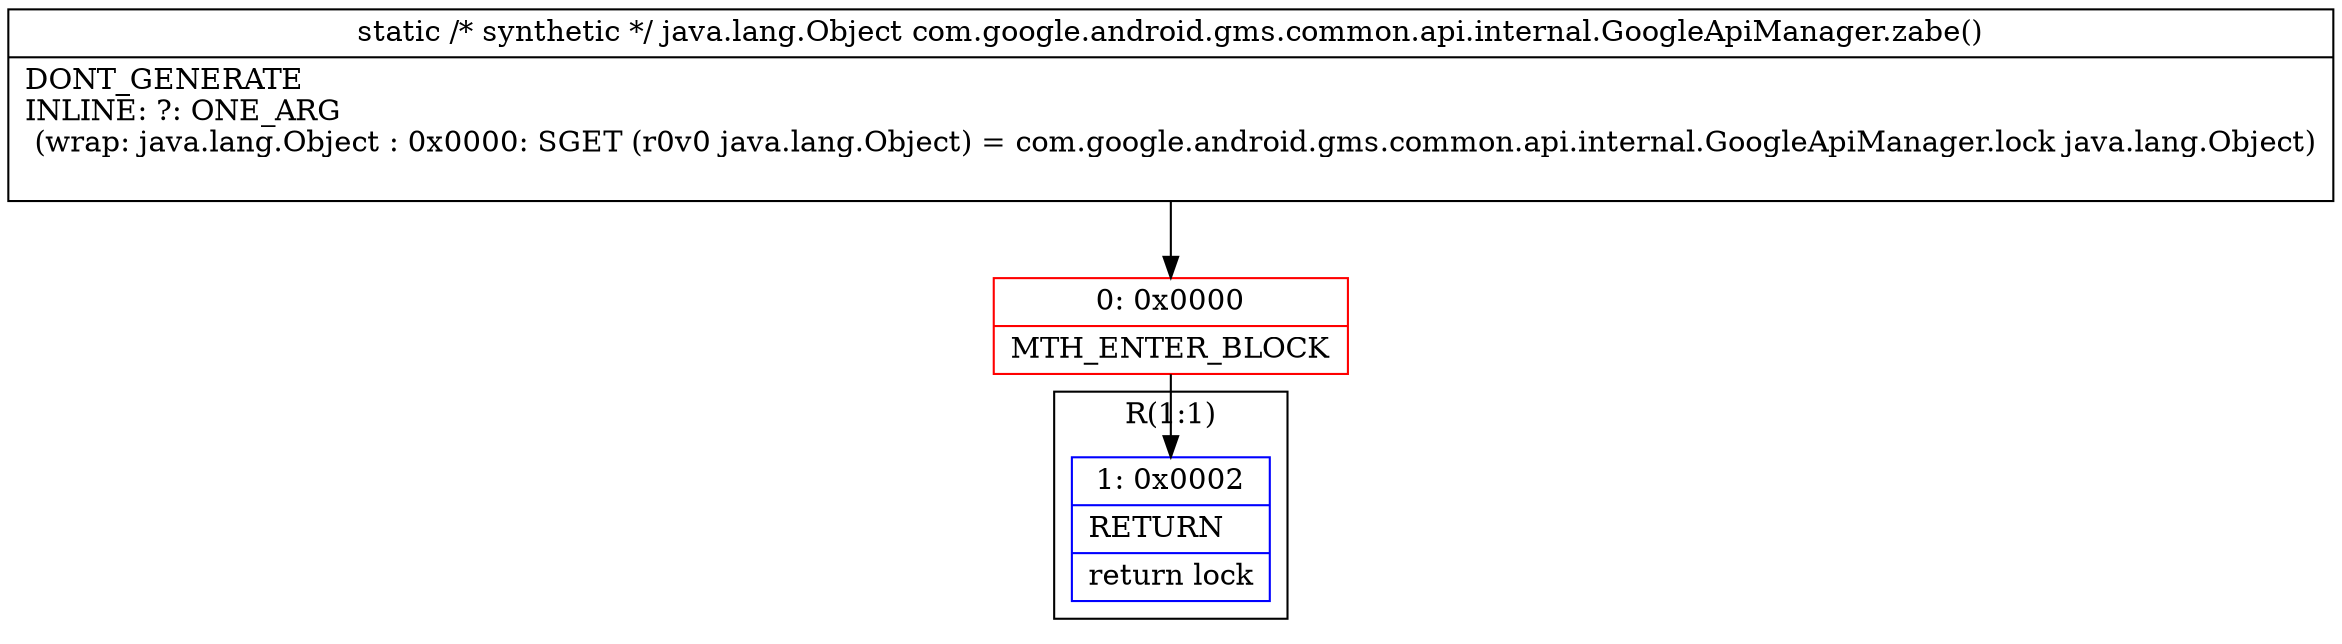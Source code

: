digraph "CFG forcom.google.android.gms.common.api.internal.GoogleApiManager.zabe()Ljava\/lang\/Object;" {
subgraph cluster_Region_1275963191 {
label = "R(1:1)";
node [shape=record,color=blue];
Node_1 [shape=record,label="{1\:\ 0x0002|RETURN\l|return lock\l}"];
}
Node_0 [shape=record,color=red,label="{0\:\ 0x0000|MTH_ENTER_BLOCK\l}"];
MethodNode[shape=record,label="{static \/* synthetic *\/ java.lang.Object com.google.android.gms.common.api.internal.GoogleApiManager.zabe()  | DONT_GENERATE\lINLINE: ?: ONE_ARG  \l  (wrap: java.lang.Object : 0x0000: SGET  (r0v0 java.lang.Object) =  com.google.android.gms.common.api.internal.GoogleApiManager.lock java.lang.Object)\l\l}"];
MethodNode -> Node_0;
Node_0 -> Node_1;
}

